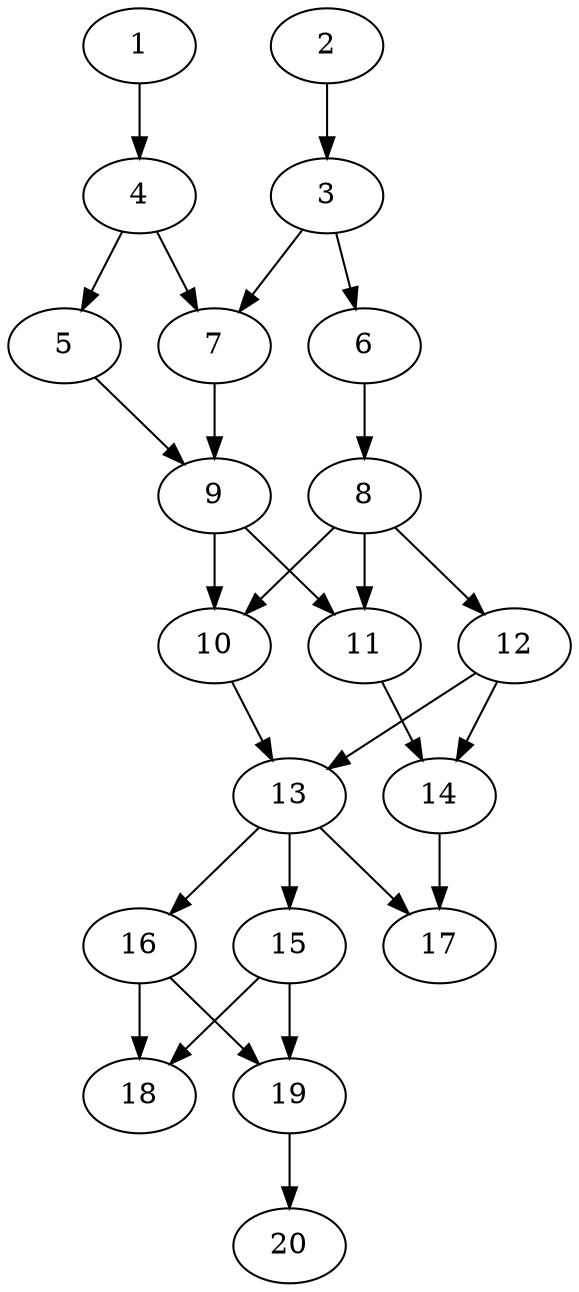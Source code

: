 // DAG automatically generated by daggen at Sat Jul 27 15:35:52 2019
// ./daggen --dot -n 20 --ccr 0.4 --fat 0.4 --regular 0.5 --density 0.6 --mindata 5242880 --maxdata 52428800 
digraph G {
  1 [size="39836160", alpha="0.14", expect_size="15934464"] 
  1 -> 4 [size ="15934464"]
  2 [size="121943040", alpha="0.18", expect_size="48777216"] 
  2 -> 3 [size ="48777216"]
  3 [size="60416000", alpha="0.05", expect_size="24166400"] 
  3 -> 6 [size ="24166400"]
  3 -> 7 [size ="24166400"]
  4 [size="109683200", alpha="0.17", expect_size="43873280"] 
  4 -> 5 [size ="43873280"]
  4 -> 7 [size ="43873280"]
  5 [size="57907200", alpha="0.07", expect_size="23162880"] 
  5 -> 9 [size ="23162880"]
  6 [size="123015680", alpha="0.07", expect_size="49206272"] 
  6 -> 8 [size ="49206272"]
  7 [size="117908480", alpha="0.18", expect_size="47163392"] 
  7 -> 9 [size ="47163392"]
  8 [size="45260800", alpha="0.05", expect_size="18104320"] 
  8 -> 10 [size ="18104320"]
  8 -> 11 [size ="18104320"]
  8 -> 12 [size ="18104320"]
  9 [size="117534720", alpha="0.17", expect_size="47013888"] 
  9 -> 10 [size ="47013888"]
  9 -> 11 [size ="47013888"]
  10 [size="42577920", alpha="0.05", expect_size="17031168"] 
  10 -> 13 [size ="17031168"]
  11 [size="99356160", alpha="0.03", expect_size="39742464"] 
  11 -> 14 [size ="39742464"]
  12 [size="64878080", alpha="0.15", expect_size="25951232"] 
  12 -> 13 [size ="25951232"]
  12 -> 14 [size ="25951232"]
  13 [size="51415040", alpha="0.02", expect_size="20566016"] 
  13 -> 15 [size ="20566016"]
  13 -> 16 [size ="20566016"]
  13 -> 17 [size ="20566016"]
  14 [size="80537600", alpha="0.15", expect_size="32215040"] 
  14 -> 17 [size ="32215040"]
  15 [size="62917120", alpha="0.00", expect_size="25166848"] 
  15 -> 18 [size ="25166848"]
  15 -> 19 [size ="25166848"]
  16 [size="101964800", alpha="0.12", expect_size="40785920"] 
  16 -> 18 [size ="40785920"]
  16 -> 19 [size ="40785920"]
  17 [size="22451200", alpha="0.04", expect_size="8980480"] 
  18 [size="13232640", alpha="0.04", expect_size="5293056"] 
  19 [size="43343360", alpha="0.12", expect_size="17337344"] 
  19 -> 20 [size ="17337344"]
  20 [size="26339840", alpha="0.11", expect_size="10535936"] 
}
